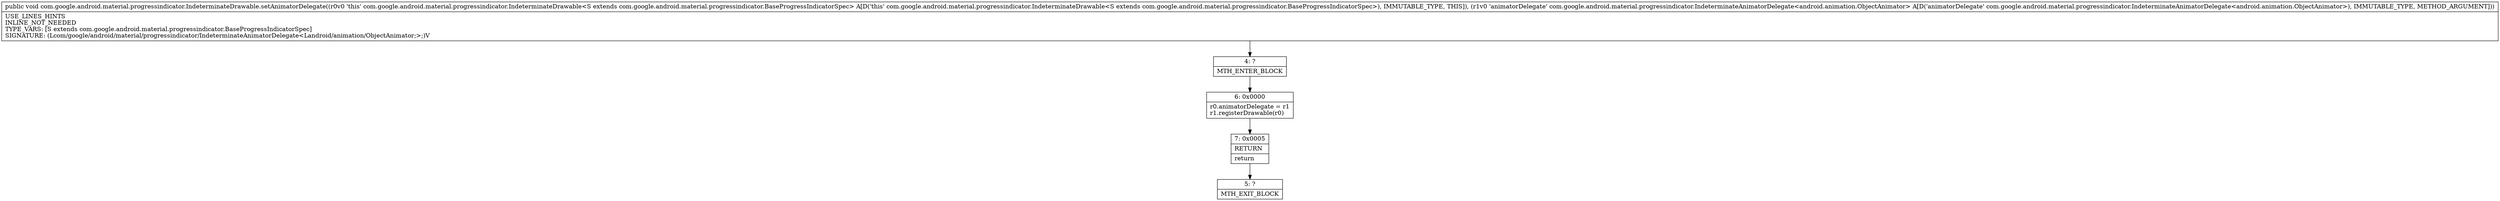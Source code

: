 digraph "CFG forcom.google.android.material.progressindicator.IndeterminateDrawable.setAnimatorDelegate(Lcom\/google\/android\/material\/progressindicator\/IndeterminateAnimatorDelegate;)V" {
Node_4 [shape=record,label="{4\:\ ?|MTH_ENTER_BLOCK\l}"];
Node_6 [shape=record,label="{6\:\ 0x0000|r0.animatorDelegate = r1\lr1.registerDrawable(r0)\l}"];
Node_7 [shape=record,label="{7\:\ 0x0005|RETURN\l|return\l}"];
Node_5 [shape=record,label="{5\:\ ?|MTH_EXIT_BLOCK\l}"];
MethodNode[shape=record,label="{public void com.google.android.material.progressindicator.IndeterminateDrawable.setAnimatorDelegate((r0v0 'this' com.google.android.material.progressindicator.IndeterminateDrawable\<S extends com.google.android.material.progressindicator.BaseProgressIndicatorSpec\> A[D('this' com.google.android.material.progressindicator.IndeterminateDrawable\<S extends com.google.android.material.progressindicator.BaseProgressIndicatorSpec\>), IMMUTABLE_TYPE, THIS]), (r1v0 'animatorDelegate' com.google.android.material.progressindicator.IndeterminateAnimatorDelegate\<android.animation.ObjectAnimator\> A[D('animatorDelegate' com.google.android.material.progressindicator.IndeterminateAnimatorDelegate\<android.animation.ObjectAnimator\>), IMMUTABLE_TYPE, METHOD_ARGUMENT]))  | USE_LINES_HINTS\lINLINE_NOT_NEEDED\lTYPE_VARS: [S extends com.google.android.material.progressindicator.BaseProgressIndicatorSpec]\lSIGNATURE: (Lcom\/google\/android\/material\/progressindicator\/IndeterminateAnimatorDelegate\<Landroid\/animation\/ObjectAnimator;\>;)V\l}"];
MethodNode -> Node_4;Node_4 -> Node_6;
Node_6 -> Node_7;
Node_7 -> Node_5;
}

